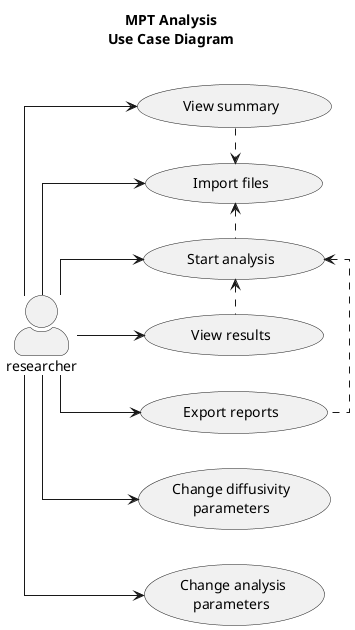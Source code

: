 @startuml

' scale 512*512

skinparam Monochrome true
skinparam actorStyle awesome
skinparam linetype ortho
skinparam BoxPadding 100

left to right direction

title MPT Analysis\nUse Case Diagram\n

:researcher: --> (Change diffusivity\nparameters)
:researcher: --> ( Change analysis\n parameters )
:researcher: --> (       Import files       )
:researcher: --> (       View summary       )
:researcher: --> (      Start analysis      )
:researcher: --> (       View results       )
:researcher: --> (      Export reports      )

(       View summary       ) .> (       Import files       )
(       Import files       ) <. (      Start analysis      )
(      Start analysis      ) <. (      Export reports      )
(      Start analysis      ) <. (       View results       )

' note right of (       View summary       ) : On screen information\nabout each imported\nfile.
' note right of (       Import files       ) : ImageJ result files,\nin '.csv' format.
' note right of (      Start analysis      ) : Starts the data analysis\nfor the imported files,\ncomputing MSD, <MSD>,\nDeff, <Deff> and diffusivity\n of the valid trajectories.
' note right of (      Export reports      ) : Export analysis reports in\n'.xlsx' format.

@enduml